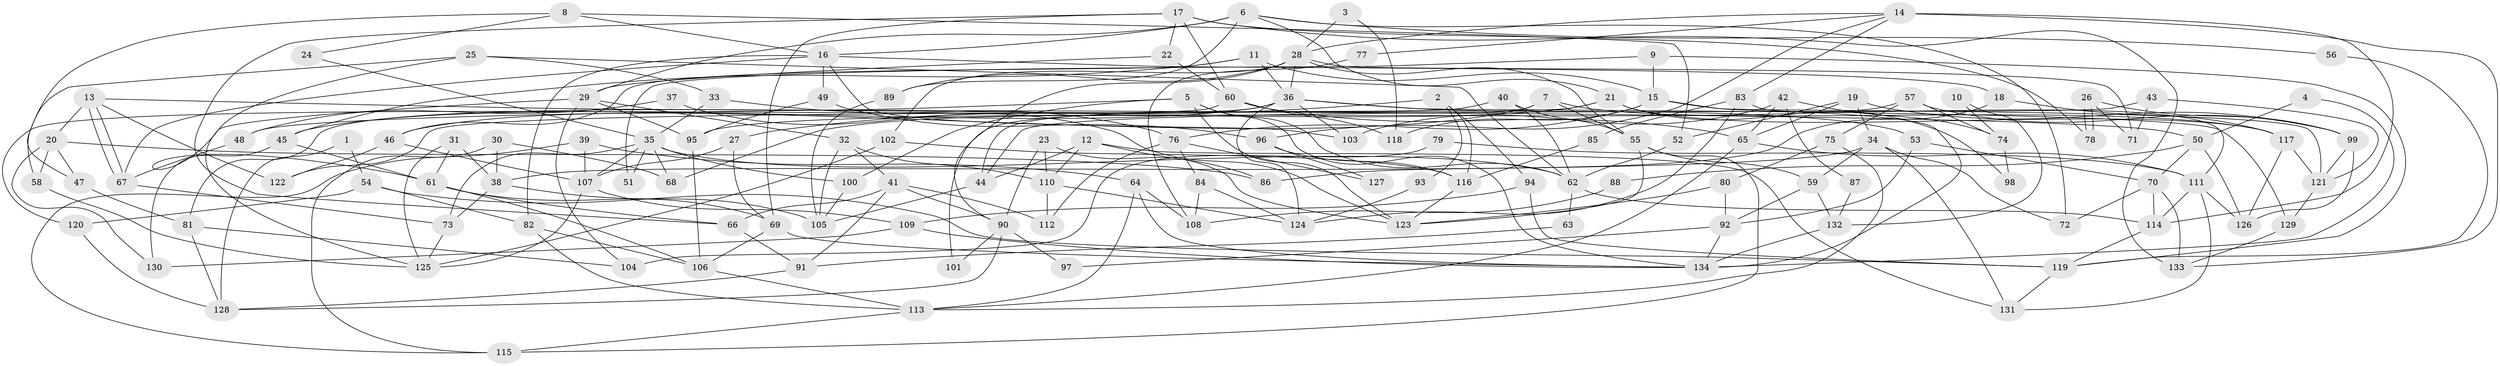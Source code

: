 // Generated by graph-tools (version 1.1) at 2025/11/02/27/25 16:11:17]
// undirected, 134 vertices, 268 edges
graph export_dot {
graph [start="1"]
  node [color=gray90,style=filled];
  1;
  2;
  3;
  4;
  5;
  6;
  7;
  8;
  9;
  10;
  11;
  12;
  13;
  14;
  15;
  16;
  17;
  18;
  19;
  20;
  21;
  22;
  23;
  24;
  25;
  26;
  27;
  28;
  29;
  30;
  31;
  32;
  33;
  34;
  35;
  36;
  37;
  38;
  39;
  40;
  41;
  42;
  43;
  44;
  45;
  46;
  47;
  48;
  49;
  50;
  51;
  52;
  53;
  54;
  55;
  56;
  57;
  58;
  59;
  60;
  61;
  62;
  63;
  64;
  65;
  66;
  67;
  68;
  69;
  70;
  71;
  72;
  73;
  74;
  75;
  76;
  77;
  78;
  79;
  80;
  81;
  82;
  83;
  84;
  85;
  86;
  87;
  88;
  89;
  90;
  91;
  92;
  93;
  94;
  95;
  96;
  97;
  98;
  99;
  100;
  101;
  102;
  103;
  104;
  105;
  106;
  107;
  108;
  109;
  110;
  111;
  112;
  113;
  114;
  115;
  116;
  117;
  118;
  119;
  120;
  121;
  122;
  123;
  124;
  125;
  126;
  127;
  128;
  129;
  130;
  131;
  132;
  133;
  134;
  1 -- 128;
  1 -- 54;
  2 -- 116;
  2 -- 27;
  2 -- 93;
  2 -- 94;
  3 -- 118;
  3 -- 28;
  4 -- 50;
  4 -- 134;
  5 -- 62;
  5 -- 123;
  5 -- 48;
  5 -- 100;
  5 -- 134;
  6 -- 16;
  6 -- 29;
  6 -- 21;
  6 -- 56;
  6 -- 72;
  6 -- 89;
  7 -- 46;
  7 -- 55;
  7 -- 44;
  7 -- 117;
  8 -- 52;
  8 -- 16;
  8 -- 24;
  8 -- 47;
  9 -- 15;
  9 -- 119;
  9 -- 51;
  10 -- 132;
  10 -- 74;
  11 -- 36;
  11 -- 46;
  11 -- 15;
  11 -- 45;
  12 -- 44;
  12 -- 86;
  12 -- 110;
  12 -- 131;
  13 -- 67;
  13 -- 67;
  13 -- 50;
  13 -- 20;
  13 -- 122;
  14 -- 28;
  14 -- 96;
  14 -- 77;
  14 -- 83;
  14 -- 114;
  14 -- 133;
  15 -- 134;
  15 -- 76;
  15 -- 118;
  15 -- 121;
  16 -- 67;
  16 -- 82;
  16 -- 18;
  16 -- 49;
  16 -- 103;
  17 -- 69;
  17 -- 66;
  17 -- 22;
  17 -- 60;
  17 -- 78;
  17 -- 133;
  18 -- 117;
  18 -- 86;
  19 -- 65;
  19 -- 34;
  19 -- 52;
  19 -- 99;
  20 -- 130;
  20 -- 47;
  20 -- 58;
  20 -- 86;
  21 -- 117;
  21 -- 68;
  21 -- 98;
  21 -- 122;
  22 -- 29;
  22 -- 60;
  23 -- 90;
  23 -- 110;
  23 -- 123;
  24 -- 35;
  25 -- 61;
  25 -- 33;
  25 -- 58;
  25 -- 62;
  26 -- 78;
  26 -- 78;
  26 -- 71;
  26 -- 99;
  27 -- 69;
  27 -- 107;
  28 -- 36;
  28 -- 89;
  28 -- 55;
  28 -- 71;
  28 -- 90;
  28 -- 102;
  29 -- 125;
  29 -- 32;
  29 -- 95;
  29 -- 104;
  30 -- 115;
  30 -- 68;
  30 -- 38;
  31 -- 38;
  31 -- 125;
  31 -- 61;
  32 -- 105;
  32 -- 110;
  32 -- 41;
  33 -- 76;
  33 -- 35;
  34 -- 72;
  34 -- 131;
  34 -- 38;
  34 -- 59;
  35 -- 107;
  35 -- 62;
  35 -- 51;
  35 -- 68;
  35 -- 73;
  35 -- 100;
  36 -- 53;
  36 -- 129;
  36 -- 45;
  36 -- 81;
  36 -- 103;
  36 -- 124;
  37 -- 123;
  37 -- 48;
  38 -- 73;
  38 -- 105;
  39 -- 64;
  39 -- 107;
  39 -- 115;
  40 -- 62;
  40 -- 55;
  40 -- 101;
  41 -- 91;
  41 -- 66;
  41 -- 90;
  41 -- 112;
  42 -- 65;
  42 -- 103;
  42 -- 74;
  42 -- 87;
  43 -- 121;
  43 -- 44;
  43 -- 71;
  44 -- 105;
  45 -- 61;
  45 -- 130;
  46 -- 107;
  46 -- 122;
  47 -- 81;
  48 -- 67;
  49 -- 95;
  49 -- 96;
  50 -- 70;
  50 -- 126;
  50 -- 88;
  52 -- 62;
  53 -- 92;
  53 -- 70;
  54 -- 82;
  54 -- 120;
  54 -- 119;
  55 -- 115;
  55 -- 59;
  55 -- 123;
  56 -- 119;
  57 -- 99;
  57 -- 95;
  57 -- 74;
  57 -- 75;
  58 -- 125;
  59 -- 92;
  59 -- 132;
  60 -- 65;
  60 -- 118;
  60 -- 120;
  61 -- 66;
  61 -- 69;
  61 -- 106;
  62 -- 114;
  62 -- 63;
  63 -- 91;
  64 -- 134;
  64 -- 113;
  64 -- 108;
  65 -- 111;
  65 -- 113;
  66 -- 91;
  67 -- 73;
  69 -- 134;
  69 -- 106;
  70 -- 133;
  70 -- 114;
  70 -- 72;
  73 -- 125;
  74 -- 98;
  75 -- 113;
  75 -- 80;
  76 -- 112;
  76 -- 84;
  76 -- 127;
  77 -- 108;
  79 -- 111;
  79 -- 104;
  80 -- 123;
  80 -- 92;
  81 -- 104;
  81 -- 128;
  82 -- 113;
  82 -- 106;
  83 -- 111;
  83 -- 85;
  83 -- 124;
  84 -- 124;
  84 -- 108;
  85 -- 116;
  87 -- 132;
  88 -- 108;
  89 -- 105;
  90 -- 97;
  90 -- 101;
  90 -- 128;
  91 -- 128;
  92 -- 97;
  92 -- 134;
  93 -- 124;
  94 -- 119;
  94 -- 109;
  95 -- 106;
  96 -- 116;
  96 -- 127;
  99 -- 121;
  99 -- 126;
  100 -- 105;
  102 -- 125;
  102 -- 116;
  106 -- 113;
  107 -- 125;
  107 -- 109;
  109 -- 134;
  109 -- 130;
  110 -- 124;
  110 -- 112;
  111 -- 114;
  111 -- 126;
  111 -- 131;
  113 -- 115;
  114 -- 119;
  116 -- 123;
  117 -- 121;
  117 -- 126;
  119 -- 131;
  120 -- 128;
  121 -- 129;
  129 -- 133;
  132 -- 134;
}
